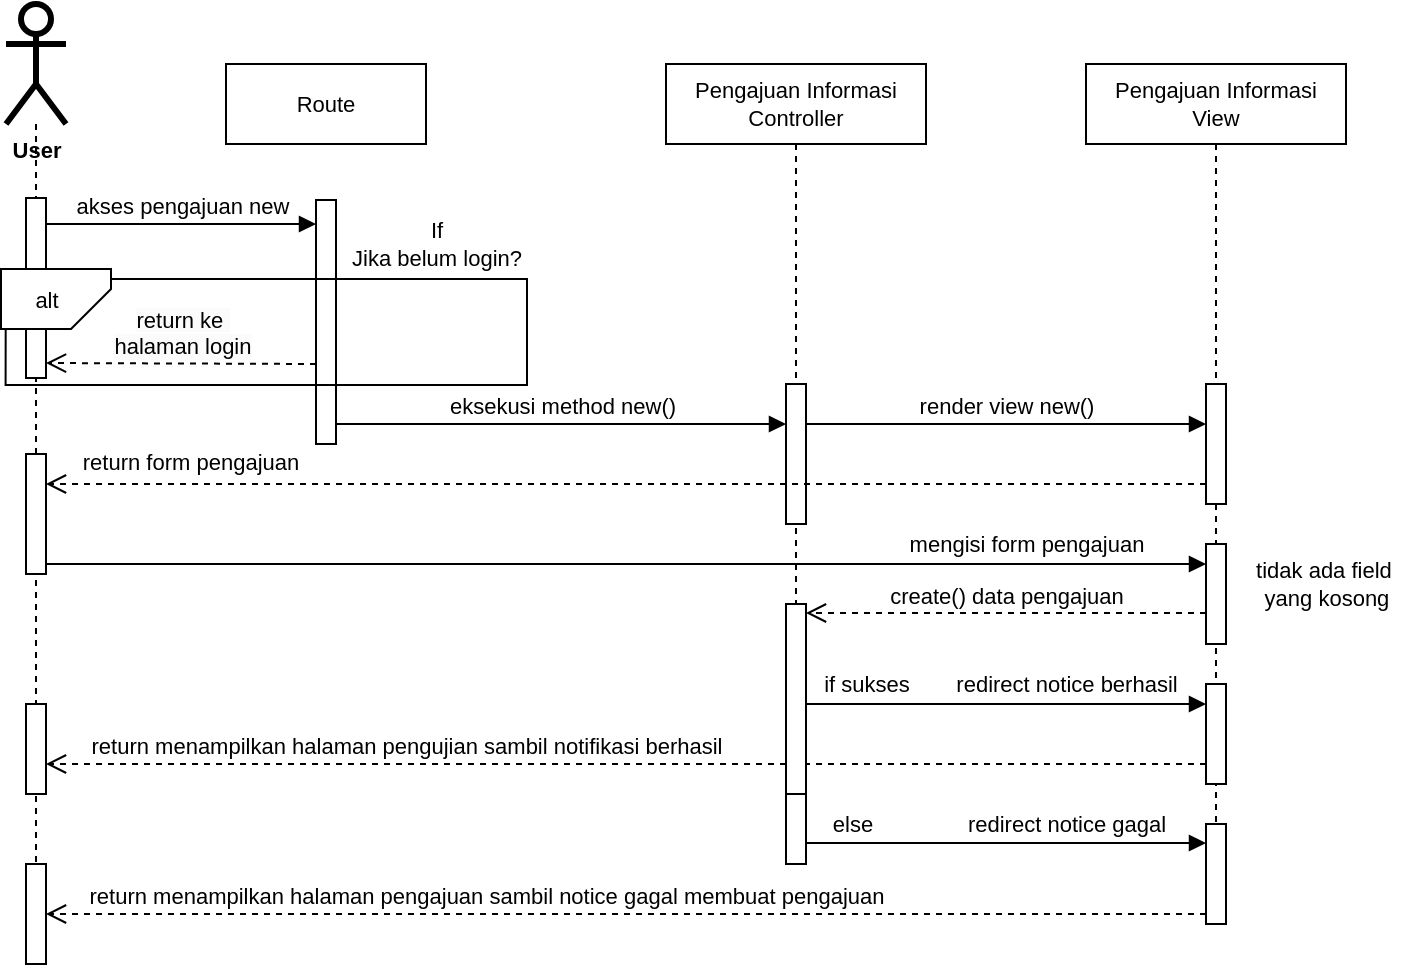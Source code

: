 <mxfile version="24.7.7" pages="3">
  <diagram name="pengajuan informasi" id="2YBvvXClWsGukQMizWep">
    <mxGraphModel dx="880" dy="426" grid="1" gridSize="10" guides="1" tooltips="1" connect="1" arrows="1" fold="1" page="1" pageScale="1" pageWidth="730" pageHeight="550" math="0" shadow="0">
      <root>
        <mxCell id="0" />
        <mxCell id="1" parent="0" />
        <mxCell id="aM9ryv3xv72pqoxQDRHE-5" value="Pengajuan Informasi&lt;div style=&quot;font-size: 11px;&quot;&gt;Controller&lt;/div&gt;" style="shape=umlLifeline;perimeter=lifelinePerimeter;whiteSpace=wrap;html=1;container=0;dropTarget=0;collapsible=0;recursiveResize=0;outlineConnect=0;portConstraint=eastwest;newEdgeStyle={&quot;edgeStyle&quot;:&quot;elbowEdgeStyle&quot;,&quot;elbow&quot;:&quot;vertical&quot;,&quot;curved&quot;:0,&quot;rounded&quot;:0};fontSize=11;" parent="1" vertex="1">
          <mxGeometry x="353" y="65" width="130" height="400" as="geometry" />
        </mxCell>
        <mxCell id="aM9ryv3xv72pqoxQDRHE-6" value="" style="html=1;points=[];perimeter=orthogonalPerimeter;outlineConnect=0;targetShapes=umlLifeline;portConstraint=eastwest;newEdgeStyle={&quot;edgeStyle&quot;:&quot;elbowEdgeStyle&quot;,&quot;elbow&quot;:&quot;vertical&quot;,&quot;curved&quot;:0,&quot;rounded&quot;:0};fontSize=11;" parent="aM9ryv3xv72pqoxQDRHE-5" vertex="1">
          <mxGeometry x="60" y="160" width="10" height="70" as="geometry" />
        </mxCell>
        <mxCell id="aM9ryv3xv72pqoxQDRHE-7" value="eksekusi method new()" style="html=1;verticalAlign=bottom;endArrow=block;edgeStyle=elbowEdgeStyle;elbow=vertical;curved=0;rounded=0;fontSize=11;" parent="1" target="aM9ryv3xv72pqoxQDRHE-6" edge="1">
          <mxGeometry relative="1" as="geometry">
            <mxPoint x="188" y="245" as="sourcePoint" />
            <Array as="points">
              <mxPoint x="373" y="245" />
            </Array>
            <mxPoint x="398" y="245" as="targetPoint" />
            <mxPoint as="offset" />
          </mxGeometry>
        </mxCell>
        <mxCell id="aM9ryv3xv72pqoxQDRHE-8" value="return menampilkan halaman pengujian sambil notifikasi berhasil" style="html=1;verticalAlign=bottom;endArrow=open;dashed=1;endSize=8;edgeStyle=elbowEdgeStyle;elbow=vertical;curved=0;rounded=0;fontSize=11;" parent="1" edge="1">
          <mxGeometry x="0.379" relative="1" as="geometry">
            <mxPoint x="43" y="415" as="targetPoint" />
            <Array as="points" />
            <mxPoint x="623" y="415" as="sourcePoint" />
            <mxPoint as="offset" />
          </mxGeometry>
        </mxCell>
        <mxCell id="Vp31CBpQwMBW1C6dNMS_-26" style="edgeStyle=orthogonalEdgeStyle;rounded=0;orthogonalLoop=1;jettySize=auto;html=1;endArrow=none;endFill=0;dashed=1;fontSize=11;" parent="1" source="Vp31CBpQwMBW1C6dNMS_-17" edge="1">
          <mxGeometry relative="1" as="geometry">
            <mxPoint x="38" y="515" as="targetPoint" />
          </mxGeometry>
        </mxCell>
        <mxCell id="Vp31CBpQwMBW1C6dNMS_-17" value="&lt;b style=&quot;font-size: 11px;&quot;&gt;User&lt;/b&gt;" style="shape=umlActor;verticalLabelPosition=bottom;verticalAlign=top;html=1;outlineConnect=0;strokeWidth=3;fontSize=11;" parent="1" vertex="1">
          <mxGeometry x="23" y="35" width="30" height="60" as="geometry" />
        </mxCell>
        <mxCell id="Vp31CBpQwMBW1C6dNMS_-21" value="Pengajuan Informasi&lt;div style=&quot;font-size: 11px;&quot;&gt;View&lt;/div&gt;" style="shape=umlLifeline;perimeter=lifelinePerimeter;whiteSpace=wrap;html=1;container=0;dropTarget=0;collapsible=0;recursiveResize=0;outlineConnect=0;portConstraint=eastwest;newEdgeStyle={&quot;edgeStyle&quot;:&quot;elbowEdgeStyle&quot;,&quot;elbow&quot;:&quot;vertical&quot;,&quot;curved&quot;:0,&quot;rounded&quot;:0};fontSize=11;" parent="1" vertex="1">
          <mxGeometry x="563" y="65" width="130" height="430" as="geometry" />
        </mxCell>
        <mxCell id="Vp31CBpQwMBW1C6dNMS_-22" value="" style="html=1;points=[];perimeter=orthogonalPerimeter;outlineConnect=0;targetShapes=umlLifeline;portConstraint=eastwest;newEdgeStyle={&quot;edgeStyle&quot;:&quot;elbowEdgeStyle&quot;,&quot;elbow&quot;:&quot;vertical&quot;,&quot;curved&quot;:0,&quot;rounded&quot;:0};fontSize=11;" parent="Vp31CBpQwMBW1C6dNMS_-21" vertex="1">
          <mxGeometry x="60" y="160" width="10" height="60" as="geometry" />
        </mxCell>
        <mxCell id="aM9ryv3xv72pqoxQDRHE-2" value="" style="html=1;points=[];perimeter=orthogonalPerimeter;outlineConnect=0;targetShapes=umlLifeline;portConstraint=eastwest;newEdgeStyle={&quot;edgeStyle&quot;:&quot;elbowEdgeStyle&quot;,&quot;elbow&quot;:&quot;vertical&quot;,&quot;curved&quot;:0,&quot;rounded&quot;:0};fontSize=11;" parent="1" vertex="1">
          <mxGeometry x="178" y="133" width="10" height="122" as="geometry" />
        </mxCell>
        <mxCell id="aM9ryv3xv72pqoxQDRHE-3" value="akses pengajuan new" style="html=1;verticalAlign=bottom;startArrow=none;endArrow=block;startSize=8;edgeStyle=elbowEdgeStyle;elbow=vertical;curved=0;rounded=0;startFill=0;fontSize=11;" parent="1" edge="1">
          <mxGeometry relative="1" as="geometry">
            <mxPoint x="43" y="145" as="sourcePoint" />
            <mxPoint x="178" y="145" as="targetPoint" />
          </mxGeometry>
        </mxCell>
        <mxCell id="Vp31CBpQwMBW1C6dNMS_-24" value="" style="html=1;points=[];perimeter=orthogonalPerimeter;outlineConnect=0;targetShapes=umlLifeline;portConstraint=eastwest;newEdgeStyle={&quot;edgeStyle&quot;:&quot;elbowEdgeStyle&quot;,&quot;elbow&quot;:&quot;vertical&quot;,&quot;curved&quot;:0,&quot;rounded&quot;:0};fontSize=11;" parent="1" vertex="1">
          <mxGeometry x="33" y="132" width="10" height="90" as="geometry" />
        </mxCell>
        <mxCell id="Vp31CBpQwMBW1C6dNMS_-25" value="Route" style="rounded=0;whiteSpace=wrap;html=1;fontSize=11;" parent="1" vertex="1">
          <mxGeometry x="133" y="65" width="100" height="40" as="geometry" />
        </mxCell>
        <mxCell id="Vp31CBpQwMBW1C6dNMS_-27" value="If&lt;div style=&quot;font-size: 11px;&quot;&gt;Jika belum login?&lt;/div&gt;" style="text;html=1;align=center;verticalAlign=middle;resizable=0;points=[];autosize=1;strokeColor=none;fillColor=none;fontSize=11;" parent="1" vertex="1">
          <mxGeometry x="183" y="135" width="110" height="40" as="geometry" />
        </mxCell>
        <mxCell id="Vp31CBpQwMBW1C6dNMS_-35" value="render view new()" style="html=1;verticalAlign=bottom;endArrow=block;edgeStyle=elbowEdgeStyle;elbow=vertical;curved=0;rounded=0;fontSize=11;" parent="1" source="aM9ryv3xv72pqoxQDRHE-6" target="Vp31CBpQwMBW1C6dNMS_-22" edge="1">
          <mxGeometry relative="1" as="geometry">
            <mxPoint x="408" y="245" as="sourcePoint" />
            <Array as="points">
              <mxPoint x="598" y="245" />
            </Array>
            <mxPoint x="608" y="245" as="targetPoint" />
            <mxPoint as="offset" />
          </mxGeometry>
        </mxCell>
        <mxCell id="Vp31CBpQwMBW1C6dNMS_-36" value="" style="html=1;points=[];perimeter=orthogonalPerimeter;outlineConnect=0;targetShapes=umlLifeline;portConstraint=eastwest;newEdgeStyle={&quot;edgeStyle&quot;:&quot;elbowEdgeStyle&quot;,&quot;elbow&quot;:&quot;vertical&quot;,&quot;curved&quot;:0,&quot;rounded&quot;:0};fontSize=11;" parent="1" vertex="1">
          <mxGeometry x="33" y="260" width="10" height="60" as="geometry" />
        </mxCell>
        <mxCell id="Vp31CBpQwMBW1C6dNMS_-41" value="&lt;span style=&quot;font-size: 11px; background-color: rgb(251, 251, 251);&quot;&gt;return ke&amp;nbsp;&lt;/span&gt;&lt;div style=&quot;font-size: 11px; background-color: rgb(251, 251, 251);&quot;&gt;halaman login&lt;/div&gt;" style="html=1;verticalAlign=bottom;endArrow=open;dashed=1;endSize=8;edgeStyle=elbowEdgeStyle;elbow=vertical;curved=0;rounded=0;fontSize=11;" parent="1" edge="1">
          <mxGeometry relative="1" as="geometry">
            <mxPoint x="43" y="215" as="targetPoint" />
            <Array as="points">
              <mxPoint x="233" y="214.5" />
            </Array>
            <mxPoint x="178" y="215" as="sourcePoint" />
          </mxGeometry>
        </mxCell>
        <mxCell id="Vp31CBpQwMBW1C6dNMS_-43" value="&lt;div style=&quot;font-size: 11px;&quot;&gt;&lt;br style=&quot;font-size: 11px;&quot;&gt;&lt;/div&gt;" style="html=1;verticalAlign=bottom;endArrow=open;dashed=1;endSize=8;edgeStyle=elbowEdgeStyle;elbow=vertical;curved=0;rounded=0;align=right;fontSize=11;" parent="1" edge="1">
          <mxGeometry relative="1" as="geometry">
            <mxPoint x="43" y="275" as="targetPoint" />
            <Array as="points">
              <mxPoint x="588" y="275" />
            </Array>
            <mxPoint x="623" y="275" as="sourcePoint" />
          </mxGeometry>
        </mxCell>
        <mxCell id="Vp31CBpQwMBW1C6dNMS_-44" value="&lt;span style=&quot;text-align: right; font-size: 11px;&quot;&gt;return form pengajuan&lt;/span&gt;" style="edgeLabel;html=1;align=center;verticalAlign=middle;resizable=0;points=[];fontSize=11;" parent="Vp31CBpQwMBW1C6dNMS_-43" vertex="1" connectable="0">
          <mxGeometry x="0.791" relative="1" as="geometry">
            <mxPoint x="11" y="-11" as="offset" />
          </mxGeometry>
        </mxCell>
        <mxCell id="Vp31CBpQwMBW1C6dNMS_-45" value="" style="html=1;verticalAlign=bottom;endArrow=block;edgeStyle=elbowEdgeStyle;elbow=vertical;curved=0;rounded=0;fontSize=11;" parent="1" target="Vp31CBpQwMBW1C6dNMS_-47" edge="1">
          <mxGeometry relative="1" as="geometry">
            <mxPoint x="43" y="315" as="sourcePoint" />
            <Array as="points">
              <mxPoint x="228" y="315" />
            </Array>
            <mxPoint x="603" y="315" as="targetPoint" />
            <mxPoint as="offset" />
          </mxGeometry>
        </mxCell>
        <mxCell id="Vp31CBpQwMBW1C6dNMS_-46" value="&lt;span style=&quot;text-align: right; font-size: 11px;&quot;&gt;mengisi form pengajuan&lt;/span&gt;" style="edgeLabel;html=1;align=center;verticalAlign=middle;resizable=0;points=[];fontSize=11;" parent="1" vertex="1" connectable="0">
          <mxGeometry x="533" y="305" as="geometry" />
        </mxCell>
        <mxCell id="Vp31CBpQwMBW1C6dNMS_-47" value="" style="html=1;points=[];perimeter=orthogonalPerimeter;outlineConnect=0;targetShapes=umlLifeline;portConstraint=eastwest;newEdgeStyle={&quot;edgeStyle&quot;:&quot;elbowEdgeStyle&quot;,&quot;elbow&quot;:&quot;vertical&quot;,&quot;curved&quot;:0,&quot;rounded&quot;:0};fontSize=11;" parent="1" vertex="1">
          <mxGeometry x="623" y="305" width="10" height="50" as="geometry" />
        </mxCell>
        <mxCell id="Vp31CBpQwMBW1C6dNMS_-49" value="tidak ada field&amp;nbsp;&lt;div style=&quot;font-size: 11px;&quot;&gt;yang kosong&lt;/div&gt;" style="text;html=1;align=center;verticalAlign=middle;resizable=0;points=[];autosize=1;strokeColor=none;fillColor=none;fontSize=11;" parent="1" vertex="1">
          <mxGeometry x="638" y="305" width="90" height="40" as="geometry" />
        </mxCell>
        <mxCell id="Vp31CBpQwMBW1C6dNMS_-50" value="" style="html=1;points=[];perimeter=orthogonalPerimeter;outlineConnect=0;targetShapes=umlLifeline;portConstraint=eastwest;newEdgeStyle={&quot;edgeStyle&quot;:&quot;elbowEdgeStyle&quot;,&quot;elbow&quot;:&quot;vertical&quot;,&quot;curved&quot;:0,&quot;rounded&quot;:0};fontSize=11;" parent="1" vertex="1">
          <mxGeometry x="413" y="335" width="10" height="100" as="geometry" />
        </mxCell>
        <mxCell id="Vp31CBpQwMBW1C6dNMS_-51" value="create() data pengajuan" style="html=1;verticalAlign=bottom;endArrow=open;dashed=1;endSize=8;edgeStyle=elbowEdgeStyle;elbow=vertical;curved=0;rounded=0;fontSize=11;" parent="1" source="Vp31CBpQwMBW1C6dNMS_-47" target="Vp31CBpQwMBW1C6dNMS_-50" edge="1">
          <mxGeometry relative="1" as="geometry">
            <mxPoint x="398" y="335" as="targetPoint" />
            <Array as="points">
              <mxPoint x="593" y="339.5" />
            </Array>
            <mxPoint x="623" y="339.5" as="sourcePoint" />
          </mxGeometry>
        </mxCell>
        <mxCell id="Vp31CBpQwMBW1C6dNMS_-53" value="" style="html=1;verticalAlign=bottom;endArrow=block;edgeStyle=elbowEdgeStyle;elbow=vertical;curved=0;rounded=0;fontSize=11;" parent="1" target="Vp31CBpQwMBW1C6dNMS_-56" edge="1">
          <mxGeometry relative="1" as="geometry">
            <mxPoint x="423" y="385" as="sourcePoint" />
            <Array as="points" />
            <mxPoint x="603" y="385" as="targetPoint" />
            <mxPoint as="offset" />
          </mxGeometry>
        </mxCell>
        <mxCell id="Vp31CBpQwMBW1C6dNMS_-55" value="redirect notice berhasil" style="edgeLabel;html=1;align=center;verticalAlign=middle;resizable=0;points=[];fontSize=11;" parent="Vp31CBpQwMBW1C6dNMS_-53" vertex="1" connectable="0">
          <mxGeometry x="0.357" y="-2" relative="1" as="geometry">
            <mxPoint x="-6" y="-12" as="offset" />
          </mxGeometry>
        </mxCell>
        <mxCell id="Vp31CBpQwMBW1C6dNMS_-56" value="" style="html=1;points=[];perimeter=orthogonalPerimeter;outlineConnect=0;targetShapes=umlLifeline;portConstraint=eastwest;newEdgeStyle={&quot;edgeStyle&quot;:&quot;elbowEdgeStyle&quot;,&quot;elbow&quot;:&quot;vertical&quot;,&quot;curved&quot;:0,&quot;rounded&quot;:0};fontSize=11;" parent="1" vertex="1">
          <mxGeometry x="623" y="375" width="10" height="50" as="geometry" />
        </mxCell>
        <mxCell id="Vp31CBpQwMBW1C6dNMS_-58" value="if sukses" style="edgeLabel;html=1;align=center;verticalAlign=middle;resizable=0;points=[];fontSize=11;" parent="1" vertex="1" connectable="0">
          <mxGeometry x="453" y="375" as="geometry" />
        </mxCell>
        <mxCell id="Vp31CBpQwMBW1C6dNMS_-59" value="" style="html=1;points=[];perimeter=orthogonalPerimeter;outlineConnect=0;targetShapes=umlLifeline;portConstraint=eastwest;newEdgeStyle={&quot;edgeStyle&quot;:&quot;elbowEdgeStyle&quot;,&quot;elbow&quot;:&quot;vertical&quot;,&quot;curved&quot;:0,&quot;rounded&quot;:0};fontSize=11;" parent="1" vertex="1">
          <mxGeometry x="33" y="385" width="10" height="45" as="geometry" />
        </mxCell>
        <mxCell id="vkKdWXRBTW1m7PWvEo1m-2" value="" style="html=1;points=[];perimeter=orthogonalPerimeter;outlineConnect=0;targetShapes=umlLifeline;portConstraint=eastwest;newEdgeStyle={&quot;edgeStyle&quot;:&quot;elbowEdgeStyle&quot;,&quot;elbow&quot;:&quot;vertical&quot;,&quot;curved&quot;:0,&quot;rounded&quot;:0};fontSize=11;" parent="1" vertex="1">
          <mxGeometry x="413" y="430" width="10" height="35" as="geometry" />
        </mxCell>
        <mxCell id="vkKdWXRBTW1m7PWvEo1m-3" value="" style="html=1;verticalAlign=bottom;endArrow=block;edgeStyle=elbowEdgeStyle;elbow=vertical;curved=0;rounded=0;fontSize=11;" parent="1" edge="1">
          <mxGeometry relative="1" as="geometry">
            <mxPoint x="423" y="454.5" as="sourcePoint" />
            <Array as="points" />
            <mxPoint x="623" y="454.5" as="targetPoint" />
            <mxPoint as="offset" />
          </mxGeometry>
        </mxCell>
        <mxCell id="vkKdWXRBTW1m7PWvEo1m-4" value="redirect notice gagal" style="edgeLabel;html=1;align=center;verticalAlign=middle;resizable=0;points=[];fontSize=11;" parent="vkKdWXRBTW1m7PWvEo1m-3" vertex="1" connectable="0">
          <mxGeometry x="0.357" y="-2" relative="1" as="geometry">
            <mxPoint x="-6" y="-12" as="offset" />
          </mxGeometry>
        </mxCell>
        <mxCell id="vkKdWXRBTW1m7PWvEo1m-6" value="else" style="edgeLabel;html=1;align=center;verticalAlign=middle;resizable=0;points=[];" parent="vkKdWXRBTW1m7PWvEo1m-3" vertex="1" connectable="0">
          <mxGeometry x="-0.707" y="1" relative="1" as="geometry">
            <mxPoint x="-7" y="-9" as="offset" />
          </mxGeometry>
        </mxCell>
        <mxCell id="vkKdWXRBTW1m7PWvEo1m-7" value="" style="html=1;points=[];perimeter=orthogonalPerimeter;outlineConnect=0;targetShapes=umlLifeline;portConstraint=eastwest;newEdgeStyle={&quot;edgeStyle&quot;:&quot;elbowEdgeStyle&quot;,&quot;elbow&quot;:&quot;vertical&quot;,&quot;curved&quot;:0,&quot;rounded&quot;:0};fontSize=11;" parent="1" vertex="1">
          <mxGeometry x="623" y="445" width="10" height="50" as="geometry" />
        </mxCell>
        <mxCell id="vkKdWXRBTW1m7PWvEo1m-8" value="return menampilkan halaman pengajuan sambil notice gagal membuat pengajuan" style="html=1;verticalAlign=bottom;endArrow=open;dashed=1;endSize=8;edgeStyle=elbowEdgeStyle;elbow=vertical;curved=0;rounded=0;fontSize=11;" parent="1" edge="1">
          <mxGeometry x="0.241" relative="1" as="geometry">
            <mxPoint x="43" y="490" as="targetPoint" />
            <Array as="points" />
            <mxPoint x="623" y="490" as="sourcePoint" />
            <mxPoint as="offset" />
          </mxGeometry>
        </mxCell>
        <mxCell id="vkKdWXRBTW1m7PWvEo1m-9" value="" style="html=1;points=[];perimeter=orthogonalPerimeter;outlineConnect=0;targetShapes=umlLifeline;portConstraint=eastwest;newEdgeStyle={&quot;edgeStyle&quot;:&quot;elbowEdgeStyle&quot;,&quot;elbow&quot;:&quot;vertical&quot;,&quot;curved&quot;:0,&quot;rounded&quot;:0};fontSize=11;" parent="1" vertex="1">
          <mxGeometry x="33" y="465" width="10" height="50" as="geometry" />
        </mxCell>
        <mxCell id="innXMCD1pYcXCer6kAxh-1" value="" style="group" parent="1" vertex="1" connectable="0">
          <mxGeometry x="20.5" y="167.5" width="55" height="30" as="geometry" />
        </mxCell>
        <mxCell id="Vp31CBpQwMBW1C6dNMS_-31" value="" style="shape=card;whiteSpace=wrap;html=1;size=20;rotation=90;flipH=1;fontSize=11;" parent="innXMCD1pYcXCer6kAxh-1" vertex="1">
          <mxGeometry x="12.5" y="-12.5" width="30" height="55" as="geometry" />
        </mxCell>
        <mxCell id="Vp31CBpQwMBW1C6dNMS_-34" value="alt" style="text;html=1;align=center;verticalAlign=middle;resizable=0;points=[];autosize=1;strokeColor=none;fillColor=none;fontSize=11;" parent="innXMCD1pYcXCer6kAxh-1" vertex="1">
          <mxGeometry x="2.5" width="40" height="30" as="geometry" />
        </mxCell>
        <mxCell id="Vp31CBpQwMBW1C6dNMS_-32" value="" style="edgeStyle=orthogonalEdgeStyle;rounded=0;orthogonalLoop=1;jettySize=auto;html=1;exitX=0;exitY=0;exitDx=25;exitDy=0;exitPerimeter=0;endArrow=none;endFill=0;fontSize=11;entryX=-0.004;entryY=1.011;entryDx=0;entryDy=0;entryPerimeter=0;" parent="innXMCD1pYcXCer6kAxh-1" source="Vp31CBpQwMBW1C6dNMS_-31" target="Vp31CBpQwMBW1C6dNMS_-34" edge="1">
          <mxGeometry relative="1" as="geometry">
            <mxPoint x="-10.5" y="42.5" as="targetPoint" />
            <mxPoint x="72.5" y="7.5" as="sourcePoint" />
            <Array as="points">
              <mxPoint x="263" y="5" />
              <mxPoint x="263" y="58" />
              <mxPoint x="2" y="58" />
            </Array>
          </mxGeometry>
        </mxCell>
      </root>
    </mxGraphModel>
  </diagram>
  <diagram name="daftar akun user" id="AtS9shMblMI-i_jq2wrj">
    <mxGraphModel dx="1035" dy="501" grid="1" gridSize="10" guides="1" tooltips="1" connect="1" arrows="1" fold="1" page="1" pageScale="1" pageWidth="850" pageHeight="400" math="0" shadow="0">
      <root>
        <mxCell id="sK-yN1O5jxm-hcQ67x7v-0" />
        <mxCell id="sK-yN1O5jxm-hcQ67x7v-1" parent="sK-yN1O5jxm-hcQ67x7v-0" />
        <mxCell id="sK-yN1O5jxm-hcQ67x7v-2" value="&lt;div style=&quot;font-size: 11px;&quot;&gt;Registration Controller&lt;/div&gt;" style="shape=umlLifeline;perimeter=lifelinePerimeter;whiteSpace=wrap;html=1;container=0;dropTarget=0;collapsible=0;recursiveResize=0;outlineConnect=0;portConstraint=eastwest;newEdgeStyle={&quot;edgeStyle&quot;:&quot;elbowEdgeStyle&quot;,&quot;elbow&quot;:&quot;vertical&quot;,&quot;curved&quot;:0,&quot;rounded&quot;:0};fontSize=11;" vertex="1" parent="sK-yN1O5jxm-hcQ67x7v-1">
          <mxGeometry x="293" y="50" width="130" height="335" as="geometry" />
        </mxCell>
        <mxCell id="sK-yN1O5jxm-hcQ67x7v-3" value="" style="html=1;points=[];perimeter=orthogonalPerimeter;outlineConnect=0;targetShapes=umlLifeline;portConstraint=eastwest;newEdgeStyle={&quot;edgeStyle&quot;:&quot;elbowEdgeStyle&quot;,&quot;elbow&quot;:&quot;vertical&quot;,&quot;curved&quot;:0,&quot;rounded&quot;:0};fontSize=11;" vertex="1" parent="sK-yN1O5jxm-hcQ67x7v-2">
          <mxGeometry x="60" y="160" width="10" height="70" as="geometry" />
        </mxCell>
        <mxCell id="_ggqn-Q2eNkDS8No5IG_-0" value="" style="html=1;points=[];perimeter=orthogonalPerimeter;outlineConnect=0;targetShapes=umlLifeline;portConstraint=eastwest;newEdgeStyle={&quot;edgeStyle&quot;:&quot;elbowEdgeStyle&quot;,&quot;elbow&quot;:&quot;vertical&quot;,&quot;curved&quot;:0,&quot;rounded&quot;:0};fontSize=11;" vertex="1" parent="sK-yN1O5jxm-hcQ67x7v-2">
          <mxGeometry x="60" y="70" width="10" height="50" as="geometry" />
        </mxCell>
        <mxCell id="sK-yN1O5jxm-hcQ67x7v-6" style="edgeStyle=orthogonalEdgeStyle;rounded=0;orthogonalLoop=1;jettySize=auto;html=1;endArrow=none;endFill=0;dashed=1;fontSize=11;" edge="1" parent="sK-yN1O5jxm-hcQ67x7v-1" source="sK-yN1O5jxm-hcQ67x7v-7">
          <mxGeometry relative="1" as="geometry">
            <mxPoint x="31" y="365" as="targetPoint" />
          </mxGeometry>
        </mxCell>
        <mxCell id="sK-yN1O5jxm-hcQ67x7v-7" value="&lt;b style=&quot;font-size: 11px;&quot;&gt;User&lt;/b&gt;" style="shape=umlActor;verticalLabelPosition=bottom;verticalAlign=top;html=1;outlineConnect=0;strokeWidth=3;fontSize=11;" vertex="1" parent="sK-yN1O5jxm-hcQ67x7v-1">
          <mxGeometry x="16" y="20" width="30" height="60" as="geometry" />
        </mxCell>
        <mxCell id="sK-yN1O5jxm-hcQ67x7v-8" value="&lt;div style=&quot;font-size: 11px;&quot;&gt;Registration View&lt;/div&gt;" style="shape=umlLifeline;perimeter=lifelinePerimeter;whiteSpace=wrap;html=1;container=0;dropTarget=0;collapsible=0;recursiveResize=0;outlineConnect=0;portConstraint=eastwest;newEdgeStyle={&quot;edgeStyle&quot;:&quot;elbowEdgeStyle&quot;,&quot;elbow&quot;:&quot;vertical&quot;,&quot;curved&quot;:0,&quot;rounded&quot;:0};fontSize=11;" vertex="1" parent="sK-yN1O5jxm-hcQ67x7v-1">
          <mxGeometry x="473" y="50" width="130" height="335" as="geometry" />
        </mxCell>
        <mxCell id="sK-yN1O5jxm-hcQ67x7v-9" value="" style="html=1;points=[];perimeter=orthogonalPerimeter;outlineConnect=0;targetShapes=umlLifeline;portConstraint=eastwest;newEdgeStyle={&quot;edgeStyle&quot;:&quot;elbowEdgeStyle&quot;,&quot;elbow&quot;:&quot;vertical&quot;,&quot;curved&quot;:0,&quot;rounded&quot;:0};fontSize=11;" vertex="1" parent="sK-yN1O5jxm-hcQ67x7v-8">
          <mxGeometry x="60" y="70" width="10" height="80" as="geometry" />
        </mxCell>
        <mxCell id="sK-yN1O5jxm-hcQ67x7v-10" value="" style="html=1;points=[];perimeter=orthogonalPerimeter;outlineConnect=0;targetShapes=umlLifeline;portConstraint=eastwest;newEdgeStyle={&quot;edgeStyle&quot;:&quot;elbowEdgeStyle&quot;,&quot;elbow&quot;:&quot;vertical&quot;,&quot;curved&quot;:0,&quot;rounded&quot;:0};fontSize=11;" vertex="1" parent="sK-yN1O5jxm-hcQ67x7v-1">
          <mxGeometry x="171" y="118" width="10" height="52" as="geometry" />
        </mxCell>
        <mxCell id="sK-yN1O5jxm-hcQ67x7v-11" value="akses /user/sign-up" style="html=1;verticalAlign=bottom;startArrow=none;endArrow=block;startSize=8;edgeStyle=elbowEdgeStyle;elbow=vertical;curved=0;rounded=0;startFill=0;fontSize=11;" edge="1" parent="sK-yN1O5jxm-hcQ67x7v-1">
          <mxGeometry relative="1" as="geometry">
            <mxPoint x="36" y="135" as="sourcePoint" />
            <mxPoint x="171" y="135" as="targetPoint" />
          </mxGeometry>
        </mxCell>
        <mxCell id="sK-yN1O5jxm-hcQ67x7v-12" value="" style="html=1;points=[];perimeter=orthogonalPerimeter;outlineConnect=0;targetShapes=umlLifeline;portConstraint=eastwest;newEdgeStyle={&quot;edgeStyle&quot;:&quot;elbowEdgeStyle&quot;,&quot;elbow&quot;:&quot;vertical&quot;,&quot;curved&quot;:0,&quot;rounded&quot;:0};fontSize=11;" vertex="1" parent="sK-yN1O5jxm-hcQ67x7v-1">
          <mxGeometry x="26" y="117" width="10" height="118" as="geometry" />
        </mxCell>
        <mxCell id="sK-yN1O5jxm-hcQ67x7v-13" value="Route" style="rounded=0;whiteSpace=wrap;html=1;fontSize=11;" vertex="1" parent="sK-yN1O5jxm-hcQ67x7v-1">
          <mxGeometry x="126" y="50" width="100" height="40" as="geometry" />
        </mxCell>
        <mxCell id="sK-yN1O5jxm-hcQ67x7v-18" value="render view sign-up" style="html=1;verticalAlign=bottom;endArrow=block;edgeStyle=elbowEdgeStyle;elbow=vertical;curved=0;rounded=0;fontSize=11;" edge="1" parent="sK-yN1O5jxm-hcQ67x7v-1" source="_ggqn-Q2eNkDS8No5IG_-0" target="sK-yN1O5jxm-hcQ67x7v-9">
          <mxGeometry relative="1" as="geometry">
            <mxPoint x="401" y="230" as="sourcePoint" />
            <Array as="points">
              <mxPoint x="513" y="135" />
            </Array>
            <mxPoint x="601" y="230" as="targetPoint" />
            <mxPoint as="offset" />
          </mxGeometry>
        </mxCell>
        <mxCell id="sK-yN1O5jxm-hcQ67x7v-19" value="" style="html=1;points=[];perimeter=orthogonalPerimeter;outlineConnect=0;targetShapes=umlLifeline;portConstraint=eastwest;newEdgeStyle={&quot;edgeStyle&quot;:&quot;elbowEdgeStyle&quot;,&quot;elbow&quot;:&quot;vertical&quot;,&quot;curved&quot;:0,&quot;rounded&quot;:0};fontSize=11;" vertex="1" parent="sK-yN1O5jxm-hcQ67x7v-1">
          <mxGeometry x="26" y="285" width="10" height="30" as="geometry" />
        </mxCell>
        <mxCell id="sK-yN1O5jxm-hcQ67x7v-21" value="&lt;div style=&quot;font-size: 11px;&quot;&gt;&lt;br style=&quot;font-size: 11px;&quot;&gt;&lt;/div&gt;" style="html=1;verticalAlign=bottom;endArrow=open;dashed=1;endSize=8;edgeStyle=elbowEdgeStyle;elbow=vertical;curved=0;rounded=0;align=right;fontSize=11;" edge="1" parent="sK-yN1O5jxm-hcQ67x7v-1" source="sK-yN1O5jxm-hcQ67x7v-9" target="sK-yN1O5jxm-hcQ67x7v-12">
          <mxGeometry relative="1" as="geometry">
            <mxPoint x="36" y="195" as="targetPoint" />
            <Array as="points">
              <mxPoint x="503" y="195" />
            </Array>
            <mxPoint x="616" y="195" as="sourcePoint" />
          </mxGeometry>
        </mxCell>
        <mxCell id="sK-yN1O5jxm-hcQ67x7v-22" value="&lt;span style=&quot;text-align: right; font-size: 11px;&quot;&gt;return menampilkan halaman sign up&lt;/span&gt;" style="edgeLabel;html=1;align=center;verticalAlign=middle;resizable=0;points=[];fontSize=11;" vertex="1" connectable="0" parent="sK-yN1O5jxm-hcQ67x7v-21">
          <mxGeometry x="0.791" relative="1" as="geometry">
            <mxPoint x="65" y="-10" as="offset" />
          </mxGeometry>
        </mxCell>
        <mxCell id="_ggqn-Q2eNkDS8No5IG_-2" value="&lt;div&gt;&lt;br&gt;&lt;/div&gt;sign-up" style="html=1;verticalAlign=bottom;startArrow=none;endArrow=block;startSize=8;edgeStyle=elbowEdgeStyle;elbow=vertical;curved=0;rounded=0;startFill=0;fontSize=11;" edge="1" parent="sK-yN1O5jxm-hcQ67x7v-1" target="_ggqn-Q2eNkDS8No5IG_-0">
          <mxGeometry relative="1" as="geometry">
            <mxPoint x="181" y="135" as="sourcePoint" />
            <mxPoint x="406" y="135" as="targetPoint" />
          </mxGeometry>
        </mxCell>
        <mxCell id="_ggqn-Q2eNkDS8No5IG_-3" value="&lt;div style=&quot;font-size: 11px;&quot;&gt;Users : Model&lt;/div&gt;" style="shape=umlLifeline;perimeter=lifelinePerimeter;whiteSpace=wrap;html=1;container=0;dropTarget=0;collapsible=0;recursiveResize=0;outlineConnect=0;portConstraint=eastwest;newEdgeStyle={&quot;edgeStyle&quot;:&quot;elbowEdgeStyle&quot;,&quot;elbow&quot;:&quot;vertical&quot;,&quot;curved&quot;:0,&quot;rounded&quot;:0};fontSize=11;" vertex="1" parent="sK-yN1O5jxm-hcQ67x7v-1">
          <mxGeometry x="653" y="50" width="130" height="325" as="geometry" />
        </mxCell>
        <mxCell id="_ggqn-Q2eNkDS8No5IG_-4" value="" style="html=1;points=[];perimeter=orthogonalPerimeter;outlineConnect=0;targetShapes=umlLifeline;portConstraint=eastwest;newEdgeStyle={&quot;edgeStyle&quot;:&quot;elbowEdgeStyle&quot;,&quot;elbow&quot;:&quot;vertical&quot;,&quot;curved&quot;:0,&quot;rounded&quot;:0};fontSize=11;" vertex="1" parent="_ggqn-Q2eNkDS8No5IG_-3">
          <mxGeometry x="60" y="160" width="10" height="130" as="geometry" />
        </mxCell>
        <mxCell id="f1gFi1Kjoop_DrcmawRj-14" value="" style="html=1;points=[];perimeter=orthogonalPerimeter;outlineConnect=0;targetShapes=umlLifeline;portConstraint=eastwest;newEdgeStyle={&quot;edgeStyle&quot;:&quot;elbowEdgeStyle&quot;,&quot;elbow&quot;:&quot;vertical&quot;,&quot;curved&quot;:0,&quot;rounded&quot;:0};fontSize=11;" vertex="1" parent="_ggqn-Q2eNkDS8No5IG_-3">
          <mxGeometry x="60" y="290" width="10" height="40" as="geometry" />
        </mxCell>
        <mxCell id="8mlJ5LaphbZOknqHwgmt-0" value="" style="html=1;verticalAlign=bottom;endArrow=block;edgeStyle=elbowEdgeStyle;elbow=vertical;curved=0;rounded=0;fontSize=11;" edge="1" parent="sK-yN1O5jxm-hcQ67x7v-1" target="sK-yN1O5jxm-hcQ67x7v-3">
          <mxGeometry relative="1" as="geometry">
            <mxPoint x="36" y="225" as="sourcePoint" />
            <Array as="points">
              <mxPoint x="221" y="225" />
            </Array>
            <mxPoint x="616" y="225" as="targetPoint" />
            <mxPoint as="offset" />
          </mxGeometry>
        </mxCell>
        <mxCell id="8mlJ5LaphbZOknqHwgmt-1" value="mengisi form pendaftaran lalu submit" style="edgeLabel;html=1;align=center;verticalAlign=middle;resizable=0;points=[];fontSize=11;" vertex="1" connectable="0" parent="8mlJ5LaphbZOknqHwgmt-0">
          <mxGeometry x="-0.617" y="-1" relative="1" as="geometry">
            <mxPoint x="146" y="-11" as="offset" />
          </mxGeometry>
        </mxCell>
        <mxCell id="8mlJ5LaphbZOknqHwgmt-2" value="" style="html=1;verticalAlign=bottom;endArrow=block;edgeStyle=elbowEdgeStyle;elbow=horizontal;curved=0;rounded=0;fontSize=11;" edge="1" parent="sK-yN1O5jxm-hcQ67x7v-1" source="sK-yN1O5jxm-hcQ67x7v-3" target="_ggqn-Q2eNkDS8No5IG_-4">
          <mxGeometry relative="1" as="geometry">
            <mxPoint x="367.5" y="225" as="sourcePoint" />
            <Array as="points">
              <mxPoint x="552.5" y="225" />
            </Array>
            <mxPoint x="684.5" y="225" as="targetPoint" />
            <mxPoint as="offset" />
          </mxGeometry>
        </mxCell>
        <mxCell id="8mlJ5LaphbZOknqHwgmt-3" value="users.save!" style="edgeLabel;html=1;align=center;verticalAlign=middle;resizable=0;points=[];fontSize=11;" vertex="1" connectable="0" parent="8mlJ5LaphbZOknqHwgmt-2">
          <mxGeometry x="-0.617" y="-1" relative="1" as="geometry">
            <mxPoint x="233" y="-11" as="offset" />
          </mxGeometry>
        </mxCell>
        <mxCell id="f1gFi1Kjoop_DrcmawRj-0" value="" style="group;fontSize=11;" vertex="1" connectable="0" parent="sK-yN1O5jxm-hcQ67x7v-1">
          <mxGeometry x="16" y="245" width="55" height="30" as="geometry" />
        </mxCell>
        <mxCell id="f1gFi1Kjoop_DrcmawRj-1" value="" style="shape=card;whiteSpace=wrap;html=1;size=20;rotation=90;flipH=1;fontSize=11;" vertex="1" parent="f1gFi1Kjoop_DrcmawRj-0">
          <mxGeometry x="12.5" y="-12.5" width="30" height="55" as="geometry" />
        </mxCell>
        <mxCell id="f1gFi1Kjoop_DrcmawRj-2" value="alt" style="text;html=1;align=center;verticalAlign=middle;resizable=0;points=[];autosize=1;strokeColor=none;fillColor=none;fontSize=11;" vertex="1" parent="f1gFi1Kjoop_DrcmawRj-0">
          <mxGeometry x="2.5" width="40" height="30" as="geometry" />
        </mxCell>
        <mxCell id="f1gFi1Kjoop_DrcmawRj-3" value="" style="edgeStyle=orthogonalEdgeStyle;rounded=0;orthogonalLoop=1;jettySize=auto;html=1;exitX=0;exitY=0;exitDx=25;exitDy=0;exitPerimeter=0;endArrow=none;endFill=0;fontSize=11;entryX=-0.004;entryY=1.011;entryDx=0;entryDy=0;entryPerimeter=0;" edge="1" parent="f1gFi1Kjoop_DrcmawRj-0" source="f1gFi1Kjoop_DrcmawRj-1" target="f1gFi1Kjoop_DrcmawRj-2">
          <mxGeometry relative="1" as="geometry">
            <mxPoint x="-10.5" y="42.5" as="targetPoint" />
            <mxPoint x="72.5" y="7.5" as="sourcePoint" />
            <Array as="points">
              <mxPoint x="717" y="5" />
              <mxPoint x="717" y="80" />
              <mxPoint x="2" y="80" />
            </Array>
          </mxGeometry>
        </mxCell>
        <mxCell id="f1gFi1Kjoop_DrcmawRj-11" value="&lt;div style=&quot;text-align: left; font-size: 11px;&quot;&gt;jika&amp;nbsp;&lt;/div&gt;&lt;div style=&quot;font-size: 11px;&quot;&gt;&lt;div style=&quot;text-align: left; font-size: 11px;&quot;&gt;KTP 16 digit,&amp;nbsp;&lt;/div&gt;&lt;div style=&quot;font-size: 11px;&quot;&gt;No. minimal 10 digit&lt;/div&gt;&lt;/div&gt;" style="edgeLabel;html=1;align=center;verticalAlign=middle;resizable=0;points=[];fontSize=11;" vertex="1" connectable="0" parent="f1gFi1Kjoop_DrcmawRj-3">
          <mxGeometry x="-0.179" y="2" relative="1" as="geometry">
            <mxPoint x="98" y="27" as="offset" />
          </mxGeometry>
        </mxCell>
        <mxCell id="f1gFi1Kjoop_DrcmawRj-10" value="return menampilkan daftar berhasil" style="html=1;verticalAlign=bottom;endArrow=open;dashed=1;endSize=8;edgeStyle=elbowEdgeStyle;elbow=vertical;curved=0;rounded=0;fontSize=11;" edge="1" parent="sK-yN1O5jxm-hcQ67x7v-1" source="_ggqn-Q2eNkDS8No5IG_-4" target="sK-yN1O5jxm-hcQ67x7v-19">
          <mxGeometry x="0.654" relative="1" as="geometry">
            <mxPoint x="43" y="265" as="targetPoint" />
            <Array as="points" />
            <mxPoint x="713" y="264.5" as="sourcePoint" />
            <mxPoint as="offset" />
          </mxGeometry>
        </mxCell>
        <mxCell id="f1gFi1Kjoop_DrcmawRj-12" value="" style="html=1;points=[];perimeter=orthogonalPerimeter;outlineConnect=0;targetShapes=umlLifeline;portConstraint=eastwest;newEdgeStyle={&quot;edgeStyle&quot;:&quot;elbowEdgeStyle&quot;,&quot;elbow&quot;:&quot;vertical&quot;,&quot;curved&quot;:0,&quot;rounded&quot;:0};fontSize=11;" vertex="1" parent="sK-yN1O5jxm-hcQ67x7v-1">
          <mxGeometry x="26" y="345" width="10" height="40" as="geometry" />
        </mxCell>
        <mxCell id="f1gFi1Kjoop_DrcmawRj-13" value="return menampilkan daftar gagal" style="html=1;verticalAlign=bottom;endArrow=open;dashed=1;endSize=8;edgeStyle=elbowEdgeStyle;elbow=vertical;curved=0;rounded=0;fontSize=11;" edge="1" parent="sK-yN1O5jxm-hcQ67x7v-1" target="f1gFi1Kjoop_DrcmawRj-12" source="f1gFi1Kjoop_DrcmawRj-14">
          <mxGeometry x="0.654" relative="1" as="geometry">
            <mxPoint x="36" y="355" as="targetPoint" />
            <Array as="points" />
            <mxPoint x="693" y="358" as="sourcePoint" />
            <mxPoint as="offset" />
          </mxGeometry>
        </mxCell>
      </root>
    </mxGraphModel>
  </diagram>
  <diagram name="login user" id="nfAxw9j-xByfiWBQr5b2">
    <mxGraphModel dx="880" dy="426" grid="1" gridSize="10" guides="1" tooltips="1" connect="1" arrows="1" fold="1" page="1" pageScale="1" pageWidth="800" pageHeight="400" math="0" shadow="0">
      <root>
        <mxCell id="Q9mRj3SmEsYviZlKK1R3-0" />
        <mxCell id="Q9mRj3SmEsYviZlKK1R3-1" parent="Q9mRj3SmEsYviZlKK1R3-0" />
        <mxCell id="Q9mRj3SmEsYviZlKK1R3-2" value="&lt;div style=&quot;font-size: 11px;&quot;&gt;Session Controller :&lt;/div&gt;&lt;div style=&quot;font-size: 11px;&quot;&gt;Controller&lt;br&gt;&lt;/div&gt;" style="shape=umlLifeline;perimeter=lifelinePerimeter;whiteSpace=wrap;html=1;container=0;dropTarget=0;collapsible=0;recursiveResize=0;outlineConnect=0;portConstraint=eastwest;newEdgeStyle={&quot;edgeStyle&quot;:&quot;elbowEdgeStyle&quot;,&quot;elbow&quot;:&quot;vertical&quot;,&quot;curved&quot;:0,&quot;rounded&quot;:0};fontSize=11;" parent="Q9mRj3SmEsYviZlKK1R3-1" vertex="1">
          <mxGeometry x="302" y="48" width="130" height="335" as="geometry" />
        </mxCell>
        <mxCell id="Q9mRj3SmEsYviZlKK1R3-3" value="" style="html=1;points=[];perimeter=orthogonalPerimeter;outlineConnect=0;targetShapes=umlLifeline;portConstraint=eastwest;newEdgeStyle={&quot;edgeStyle&quot;:&quot;elbowEdgeStyle&quot;,&quot;elbow&quot;:&quot;vertical&quot;,&quot;curved&quot;:0,&quot;rounded&quot;:0};fontSize=11;" parent="Q9mRj3SmEsYviZlKK1R3-2" vertex="1">
          <mxGeometry x="60" y="160" width="10" height="70" as="geometry" />
        </mxCell>
        <mxCell id="Q9mRj3SmEsYviZlKK1R3-4" value="" style="html=1;points=[];perimeter=orthogonalPerimeter;outlineConnect=0;targetShapes=umlLifeline;portConstraint=eastwest;newEdgeStyle={&quot;edgeStyle&quot;:&quot;elbowEdgeStyle&quot;,&quot;elbow&quot;:&quot;vertical&quot;,&quot;curved&quot;:0,&quot;rounded&quot;:0};fontSize=11;" parent="Q9mRj3SmEsYviZlKK1R3-2" vertex="1">
          <mxGeometry x="60" y="70" width="10" height="50" as="geometry" />
        </mxCell>
        <mxCell id="Q9mRj3SmEsYviZlKK1R3-5" style="edgeStyle=orthogonalEdgeStyle;rounded=0;orthogonalLoop=1;jettySize=auto;html=1;endArrow=none;endFill=0;dashed=1;fontSize=11;" parent="Q9mRj3SmEsYviZlKK1R3-1" source="Q9mRj3SmEsYviZlKK1R3-6" edge="1">
          <mxGeometry relative="1" as="geometry">
            <mxPoint x="40" y="363" as="targetPoint" />
          </mxGeometry>
        </mxCell>
        <mxCell id="Q9mRj3SmEsYviZlKK1R3-6" value="&lt;b style=&quot;font-size: 11px;&quot;&gt;User&lt;/b&gt;" style="shape=umlActor;verticalLabelPosition=bottom;verticalAlign=top;html=1;outlineConnect=0;strokeWidth=3;fontSize=11;" parent="Q9mRj3SmEsYviZlKK1R3-1" vertex="1">
          <mxGeometry x="25" y="18" width="30" height="60" as="geometry" />
        </mxCell>
        <mxCell id="Q9mRj3SmEsYviZlKK1R3-7" value="&lt;div style=&quot;font-size: 11px;&quot;&gt;Session :&lt;/div&gt;&lt;div style=&quot;font-size: 11px;&quot;&gt;View&lt;/div&gt;" style="shape=umlLifeline;perimeter=lifelinePerimeter;whiteSpace=wrap;html=1;container=0;dropTarget=0;collapsible=0;recursiveResize=0;outlineConnect=0;portConstraint=eastwest;newEdgeStyle={&quot;edgeStyle&quot;:&quot;elbowEdgeStyle&quot;,&quot;elbow&quot;:&quot;vertical&quot;,&quot;curved&quot;:0,&quot;rounded&quot;:0};fontSize=11;" parent="Q9mRj3SmEsYviZlKK1R3-1" vertex="1">
          <mxGeometry x="489" y="48" width="130" height="335" as="geometry" />
        </mxCell>
        <mxCell id="Q9mRj3SmEsYviZlKK1R3-8" value="" style="html=1;points=[];perimeter=orthogonalPerimeter;outlineConnect=0;targetShapes=umlLifeline;portConstraint=eastwest;newEdgeStyle={&quot;edgeStyle&quot;:&quot;elbowEdgeStyle&quot;,&quot;elbow&quot;:&quot;vertical&quot;,&quot;curved&quot;:0,&quot;rounded&quot;:0};fontSize=11;" parent="Q9mRj3SmEsYviZlKK1R3-7" vertex="1">
          <mxGeometry x="60" y="70" width="10" height="80" as="geometry" />
        </mxCell>
        <mxCell id="Q9mRj3SmEsYviZlKK1R3-9" value="" style="html=1;points=[];perimeter=orthogonalPerimeter;outlineConnect=0;targetShapes=umlLifeline;portConstraint=eastwest;newEdgeStyle={&quot;edgeStyle&quot;:&quot;elbowEdgeStyle&quot;,&quot;elbow&quot;:&quot;vertical&quot;,&quot;curved&quot;:0,&quot;rounded&quot;:0};fontSize=11;" parent="Q9mRj3SmEsYviZlKK1R3-1" vertex="1">
          <mxGeometry x="180" y="116" width="10" height="52" as="geometry" />
        </mxCell>
        <mxCell id="Q9mRj3SmEsYviZlKK1R3-10" value="akses /user/sign-in" style="html=1;verticalAlign=bottom;startArrow=none;endArrow=block;startSize=8;edgeStyle=elbowEdgeStyle;elbow=vertical;curved=0;rounded=0;startFill=0;fontSize=11;" parent="Q9mRj3SmEsYviZlKK1R3-1" edge="1">
          <mxGeometry relative="1" as="geometry">
            <mxPoint x="45" y="133" as="sourcePoint" />
            <mxPoint x="180" y="133" as="targetPoint" />
          </mxGeometry>
        </mxCell>
        <mxCell id="Q9mRj3SmEsYviZlKK1R3-11" value="" style="html=1;points=[];perimeter=orthogonalPerimeter;outlineConnect=0;targetShapes=umlLifeline;portConstraint=eastwest;newEdgeStyle={&quot;edgeStyle&quot;:&quot;elbowEdgeStyle&quot;,&quot;elbow&quot;:&quot;vertical&quot;,&quot;curved&quot;:0,&quot;rounded&quot;:0};fontSize=11;" parent="Q9mRj3SmEsYviZlKK1R3-1" vertex="1">
          <mxGeometry x="35" y="115" width="10" height="118" as="geometry" />
        </mxCell>
        <mxCell id="Q9mRj3SmEsYviZlKK1R3-12" value="Route" style="rounded=0;whiteSpace=wrap;html=1;fontSize=11;" parent="Q9mRj3SmEsYviZlKK1R3-1" vertex="1">
          <mxGeometry x="135" y="48" width="100" height="40" as="geometry" />
        </mxCell>
        <mxCell id="Q9mRj3SmEsYviZlKK1R3-13" value="render view sign-in" style="html=1;verticalAlign=bottom;endArrow=block;edgeStyle=elbowEdgeStyle;elbow=vertical;curved=0;rounded=0;fontSize=11;" parent="Q9mRj3SmEsYviZlKK1R3-1" source="Q9mRj3SmEsYviZlKK1R3-4" target="Q9mRj3SmEsYviZlKK1R3-8" edge="1">
          <mxGeometry relative="1" as="geometry">
            <mxPoint x="410" y="228" as="sourcePoint" />
            <Array as="points">
              <mxPoint x="522" y="133" />
            </Array>
            <mxPoint x="610" y="228" as="targetPoint" />
            <mxPoint as="offset" />
          </mxGeometry>
        </mxCell>
        <mxCell id="Q9mRj3SmEsYviZlKK1R3-15" value="&lt;div style=&quot;font-size: 11px;&quot;&gt;&lt;br style=&quot;font-size: 11px;&quot;&gt;&lt;/div&gt;" style="html=1;verticalAlign=bottom;endArrow=open;dashed=1;endSize=8;edgeStyle=elbowEdgeStyle;elbow=vertical;curved=0;rounded=0;align=right;fontSize=11;" parent="Q9mRj3SmEsYviZlKK1R3-1" source="Q9mRj3SmEsYviZlKK1R3-8" target="Q9mRj3SmEsYviZlKK1R3-11" edge="1">
          <mxGeometry relative="1" as="geometry">
            <mxPoint x="45" y="193" as="targetPoint" />
            <Array as="points">
              <mxPoint x="512" y="193" />
            </Array>
            <mxPoint x="625" y="193" as="sourcePoint" />
          </mxGeometry>
        </mxCell>
        <mxCell id="Q9mRj3SmEsYviZlKK1R3-16" value="&lt;span style=&quot;text-align: right; font-size: 11px;&quot;&gt;return menampilkan halaman sign in&lt;/span&gt;" style="edgeLabel;html=1;align=center;verticalAlign=middle;resizable=0;points=[];fontSize=11;" parent="Q9mRj3SmEsYviZlKK1R3-15" vertex="1" connectable="0">
          <mxGeometry x="0.791" relative="1" as="geometry">
            <mxPoint x="65" y="-10" as="offset" />
          </mxGeometry>
        </mxCell>
        <mxCell id="Q9mRj3SmEsYviZlKK1R3-17" value="akses /user/sign-up" style="html=1;verticalAlign=bottom;startArrow=none;endArrow=block;startSize=8;edgeStyle=elbowEdgeStyle;elbow=vertical;curved=0;rounded=0;startFill=0;fontSize=11;" parent="Q9mRj3SmEsYviZlKK1R3-1" target="Q9mRj3SmEsYviZlKK1R3-4" edge="1">
          <mxGeometry relative="1" as="geometry">
            <mxPoint x="190" y="133" as="sourcePoint" />
            <mxPoint x="415" y="133" as="targetPoint" />
          </mxGeometry>
        </mxCell>
        <mxCell id="Q9mRj3SmEsYviZlKK1R3-18" value="&lt;div style=&quot;font-size: 11px;&quot;&gt;Server&lt;/div&gt;" style="shape=umlLifeline;perimeter=lifelinePerimeter;whiteSpace=wrap;html=1;container=0;dropTarget=0;collapsible=0;recursiveResize=0;outlineConnect=0;portConstraint=eastwest;newEdgeStyle={&quot;edgeStyle&quot;:&quot;elbowEdgeStyle&quot;,&quot;elbow&quot;:&quot;vertical&quot;,&quot;curved&quot;:0,&quot;rounded&quot;:0};fontSize=11;" parent="Q9mRj3SmEsYviZlKK1R3-1" vertex="1">
          <mxGeometry x="662" y="48" width="130" height="325" as="geometry" />
        </mxCell>
        <mxCell id="Q9mRj3SmEsYviZlKK1R3-19" value="" style="html=1;points=[];perimeter=orthogonalPerimeter;outlineConnect=0;targetShapes=umlLifeline;portConstraint=eastwest;newEdgeStyle={&quot;edgeStyle&quot;:&quot;elbowEdgeStyle&quot;,&quot;elbow&quot;:&quot;vertical&quot;,&quot;curved&quot;:0,&quot;rounded&quot;:0};fontSize=11;" parent="Q9mRj3SmEsYviZlKK1R3-18" vertex="1">
          <mxGeometry x="60" y="170" width="10" height="120" as="geometry" />
        </mxCell>
        <mxCell id="Q9mRj3SmEsYviZlKK1R3-20" value="" style="html=1;points=[];perimeter=orthogonalPerimeter;outlineConnect=0;targetShapes=umlLifeline;portConstraint=eastwest;newEdgeStyle={&quot;edgeStyle&quot;:&quot;elbowEdgeStyle&quot;,&quot;elbow&quot;:&quot;vertical&quot;,&quot;curved&quot;:0,&quot;rounded&quot;:0};fontSize=11;" parent="Q9mRj3SmEsYviZlKK1R3-18" vertex="1">
          <mxGeometry x="60" y="290" width="10" height="40" as="geometry" />
        </mxCell>
        <mxCell id="Q9mRj3SmEsYviZlKK1R3-21" value="" style="html=1;verticalAlign=bottom;endArrow=block;edgeStyle=elbowEdgeStyle;elbow=vertical;curved=0;rounded=0;fontSize=11;" parent="Q9mRj3SmEsYviZlKK1R3-1" target="Q9mRj3SmEsYviZlKK1R3-3" edge="1">
          <mxGeometry relative="1" as="geometry">
            <mxPoint x="45" y="223" as="sourcePoint" />
            <Array as="points">
              <mxPoint x="230" y="223" />
            </Array>
            <mxPoint x="625" y="223" as="targetPoint" />
            <mxPoint as="offset" />
          </mxGeometry>
        </mxCell>
        <mxCell id="Q9mRj3SmEsYviZlKK1R3-22" value="mengisi email &amp;amp; password" style="edgeLabel;html=1;align=center;verticalAlign=middle;resizable=0;points=[];fontSize=11;" parent="Q9mRj3SmEsYviZlKK1R3-21" vertex="1" connectable="0">
          <mxGeometry x="-0.617" y="-1" relative="1" as="geometry">
            <mxPoint x="146" y="-11" as="offset" />
          </mxGeometry>
        </mxCell>
        <mxCell id="Q9mRj3SmEsYviZlKK1R3-23" value="" style="html=1;verticalAlign=bottom;endArrow=block;edgeStyle=elbowEdgeStyle;elbow=horizontal;curved=0;rounded=0;fontSize=11;" parent="Q9mRj3SmEsYviZlKK1R3-1" source="Q9mRj3SmEsYviZlKK1R3-3" target="Q9mRj3SmEsYviZlKK1R3-19" edge="1">
          <mxGeometry relative="1" as="geometry">
            <mxPoint x="376.5" y="223" as="sourcePoint" />
            <Array as="points">
              <mxPoint x="561.5" y="223" />
            </Array>
            <mxPoint x="693.5" y="223" as="targetPoint" />
            <mxPoint as="offset" />
          </mxGeometry>
        </mxCell>
        <mxCell id="Q9mRj3SmEsYviZlKK1R3-24" value="autentikasi simpan session di local storage" style="edgeLabel;html=1;align=center;verticalAlign=middle;resizable=0;points=[];fontSize=11;" parent="Q9mRj3SmEsYviZlKK1R3-23" vertex="1" connectable="0">
          <mxGeometry x="-0.617" y="-1" relative="1" as="geometry">
            <mxPoint x="223" y="-16" as="offset" />
          </mxGeometry>
        </mxCell>
        <mxCell id="uPTw-yUBjqTGES4dM1A8-0" value="if email benar dan password benar" style="edgeLabel;html=1;align=center;verticalAlign=middle;resizable=0;points=[];" parent="Q9mRj3SmEsYviZlKK1R3-23" vertex="1" connectable="0">
          <mxGeometry x="-0.891" y="1" relative="1" as="geometry">
            <mxPoint x="70" y="-8" as="offset" />
          </mxGeometry>
        </mxCell>
        <mxCell id="Q9mRj3SmEsYviZlKK1R3-25" value="" style="group;fontSize=11;" parent="Q9mRj3SmEsYviZlKK1R3-1" vertex="1" connectable="0">
          <mxGeometry x="9" y="243" width="55" height="30.21" as="geometry" />
        </mxCell>
        <mxCell id="Q9mRj3SmEsYviZlKK1R3-26" value="" style="shape=card;whiteSpace=wrap;html=1;size=17;rotation=90;flipH=1;fontSize=11;" parent="Q9mRj3SmEsYviZlKK1R3-25" vertex="1">
          <mxGeometry x="7.29" y="-5.21" width="30" height="35.42" as="geometry" />
        </mxCell>
        <mxCell id="Q9mRj3SmEsYviZlKK1R3-27" value="alt" style="text;html=1;align=center;verticalAlign=middle;resizable=0;points=[];autosize=1;strokeColor=none;fillColor=none;fontSize=11;" parent="Q9mRj3SmEsYviZlKK1R3-25" vertex="1">
          <mxGeometry y="-2.5" width="40" height="30" as="geometry" />
        </mxCell>
        <mxCell id="Q9mRj3SmEsYviZlKK1R3-28" value="" style="edgeStyle=orthogonalEdgeStyle;rounded=0;orthogonalLoop=1;jettySize=auto;html=1;exitX=0;exitY=0;exitDx=25;exitDy=0;exitPerimeter=0;endArrow=none;endFill=0;fontSize=11;entryX=0.2;entryY=1.05;entryDx=0;entryDy=0;entryPerimeter=0;" parent="Q9mRj3SmEsYviZlKK1R3-25" source="Q9mRj3SmEsYviZlKK1R3-26" target="Q9mRj3SmEsYviZlKK1R3-27" edge="1">
          <mxGeometry relative="1" as="geometry">
            <mxPoint x="-16" y="45" as="targetPoint" />
            <mxPoint x="72.5" y="6.25" as="sourcePoint" />
            <Array as="points">
              <mxPoint x="40" y="4" />
              <mxPoint x="730" y="4" />
              <mxPoint x="730" y="75" />
              <mxPoint x="8" y="75" />
            </Array>
          </mxGeometry>
        </mxCell>
        <mxCell id="Q9mRj3SmEsYviZlKK1R3-31" value="" style="html=1;points=[];perimeter=orthogonalPerimeter;outlineConnect=0;targetShapes=umlLifeline;portConstraint=eastwest;newEdgeStyle={&quot;edgeStyle&quot;:&quot;elbowEdgeStyle&quot;,&quot;elbow&quot;:&quot;vertical&quot;,&quot;curved&quot;:0,&quot;rounded&quot;:0};fontSize=11;" parent="Q9mRj3SmEsYviZlKK1R3-1" vertex="1">
          <mxGeometry x="35" y="343" width="10" height="40" as="geometry" />
        </mxCell>
        <mxCell id="Q9mRj3SmEsYviZlKK1R3-32" value="return notice email/password salah" style="html=1;verticalAlign=bottom;endArrow=open;dashed=1;endSize=8;edgeStyle=elbowEdgeStyle;elbow=vertical;curved=0;rounded=0;fontSize=11;" parent="Q9mRj3SmEsYviZlKK1R3-1" source="Q9mRj3SmEsYviZlKK1R3-20" target="Q9mRj3SmEsYviZlKK1R3-31" edge="1">
          <mxGeometry x="0.654" relative="1" as="geometry">
            <mxPoint x="45" y="353" as="targetPoint" />
            <Array as="points" />
            <mxPoint x="702" y="356" as="sourcePoint" />
            <mxPoint as="offset" />
          </mxGeometry>
        </mxCell>
        <mxCell id="uPTw-yUBjqTGES4dM1A8-4" value="&lt;div style=&quot;font-size: 11px;&quot;&gt;&lt;br style=&quot;font-size: 11px;&quot;&gt;&lt;/div&gt;" style="html=1;verticalAlign=bottom;endArrow=open;dashed=1;endSize=8;edgeStyle=elbowEdgeStyle;elbow=vertical;curved=0;rounded=0;align=right;fontSize=11;" parent="Q9mRj3SmEsYviZlKK1R3-1" source="Q9mRj3SmEsYviZlKK1R3-19" target="uPTw-yUBjqTGES4dM1A8-6" edge="1">
          <mxGeometry relative="1" as="geometry">
            <mxPoint x="45" y="288" as="targetPoint" />
            <Array as="points">
              <mxPoint x="309" y="288" />
            </Array>
            <mxPoint x="357" y="293" as="sourcePoint" />
          </mxGeometry>
        </mxCell>
        <mxCell id="uPTw-yUBjqTGES4dM1A8-5" value="&lt;span style=&quot;text-align: right; font-size: 11px;&quot;&gt;return redirect ke halaman root&lt;/span&gt;" style="edgeLabel;html=1;align=center;verticalAlign=middle;resizable=0;points=[];fontSize=11;" parent="uPTw-yUBjqTGES4dM1A8-4" vertex="1" connectable="0">
          <mxGeometry x="0.791" relative="1" as="geometry">
            <mxPoint x="71" y="-10" as="offset" />
          </mxGeometry>
        </mxCell>
        <mxCell id="uPTw-yUBjqTGES4dM1A8-6" value="" style="html=1;points=[];perimeter=orthogonalPerimeter;outlineConnect=0;targetShapes=umlLifeline;portConstraint=eastwest;newEdgeStyle={&quot;edgeStyle&quot;:&quot;elbowEdgeStyle&quot;,&quot;elbow&quot;:&quot;vertical&quot;,&quot;curved&quot;:0,&quot;rounded&quot;:0};fontSize=11;" parent="Q9mRj3SmEsYviZlKK1R3-1" vertex="1">
          <mxGeometry x="35" y="273.21" width="10" height="40" as="geometry" />
        </mxCell>
      </root>
    </mxGraphModel>
  </diagram>
</mxfile>

